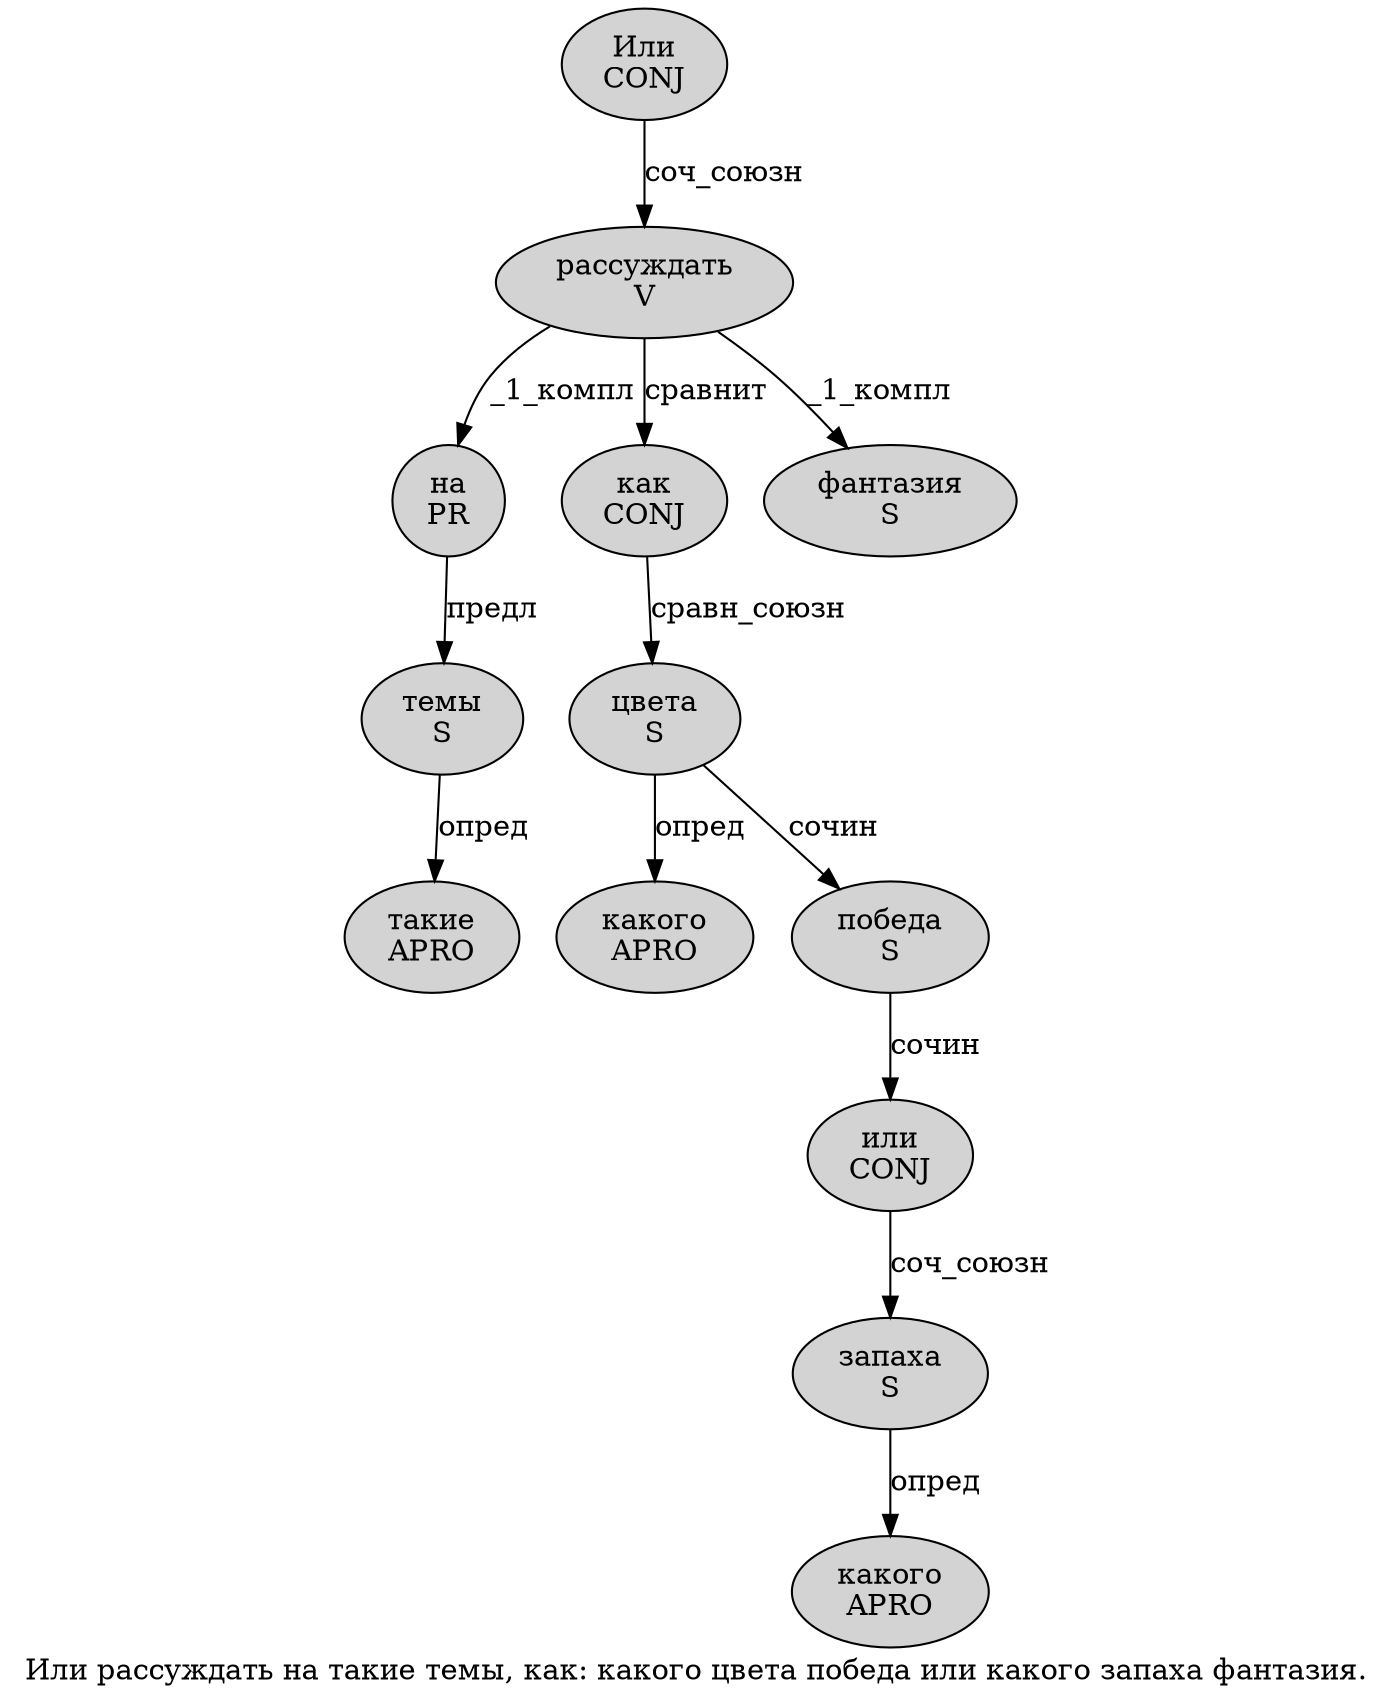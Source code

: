 digraph SENTENCE_2076 {
	graph [label="Или рассуждать на такие темы, как: какого цвета победа или какого запаха фантазия."]
	node [style=filled]
		0 [label="Или
CONJ" color="" fillcolor=lightgray penwidth=1 shape=ellipse]
		1 [label="рассуждать
V" color="" fillcolor=lightgray penwidth=1 shape=ellipse]
		2 [label="на
PR" color="" fillcolor=lightgray penwidth=1 shape=ellipse]
		3 [label="такие
APRO" color="" fillcolor=lightgray penwidth=1 shape=ellipse]
		4 [label="темы
S" color="" fillcolor=lightgray penwidth=1 shape=ellipse]
		6 [label="как
CONJ" color="" fillcolor=lightgray penwidth=1 shape=ellipse]
		8 [label="какого
APRO" color="" fillcolor=lightgray penwidth=1 shape=ellipse]
		9 [label="цвета
S" color="" fillcolor=lightgray penwidth=1 shape=ellipse]
		10 [label="победа
S" color="" fillcolor=lightgray penwidth=1 shape=ellipse]
		11 [label="или
CONJ" color="" fillcolor=lightgray penwidth=1 shape=ellipse]
		12 [label="какого
APRO" color="" fillcolor=lightgray penwidth=1 shape=ellipse]
		13 [label="запаха
S" color="" fillcolor=lightgray penwidth=1 shape=ellipse]
		14 [label="фантазия
S" color="" fillcolor=lightgray penwidth=1 shape=ellipse]
			1 -> 2 [label="_1_компл"]
			1 -> 6 [label="сравнит"]
			1 -> 14 [label="_1_компл"]
			4 -> 3 [label="опред"]
			9 -> 8 [label="опред"]
			9 -> 10 [label="сочин"]
			6 -> 9 [label="сравн_союзн"]
			11 -> 13 [label="соч_союзн"]
			10 -> 11 [label="сочин"]
			0 -> 1 [label="соч_союзн"]
			2 -> 4 [label="предл"]
			13 -> 12 [label="опред"]
}